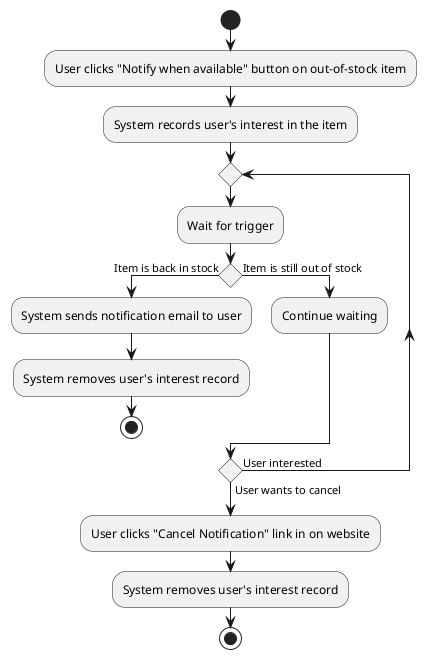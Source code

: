 @startuml US-20 - Activity
start
:User clicks "Notify when available" button on out-of-stock item;
:System records user's interest in the item;
' while () is (Item is out of stock) not (Item is back in stock)
'     if () then (Item is back in stock)
'         :System sends notification email to user;
'         :User receives notification email;
'         stop
'     else (Item is still out of stock)
'         :Wait for trigger;
'         if () then (User decides to cancel notification)
'             :User clicks "Cancel Notification" link in on website;
'             :System removes user's interest record;
'             stop
'         else (User still wants notification)
'             :Continue waiting;
'         endif
'     endif
' endwhile
repeat
:Wait for trigger;
if () then (Item is back in stock)
    :System sends notification email to user;
    :System removes user's interest record;
    stop
else (Item is still out of stock)
    :Continue waiting;
endif
repeat while () is (User interested) not (User wants to cancel)
:User clicks "Cancel Notification" link in on website;
:System removes user's interest record;
stop
@enduml